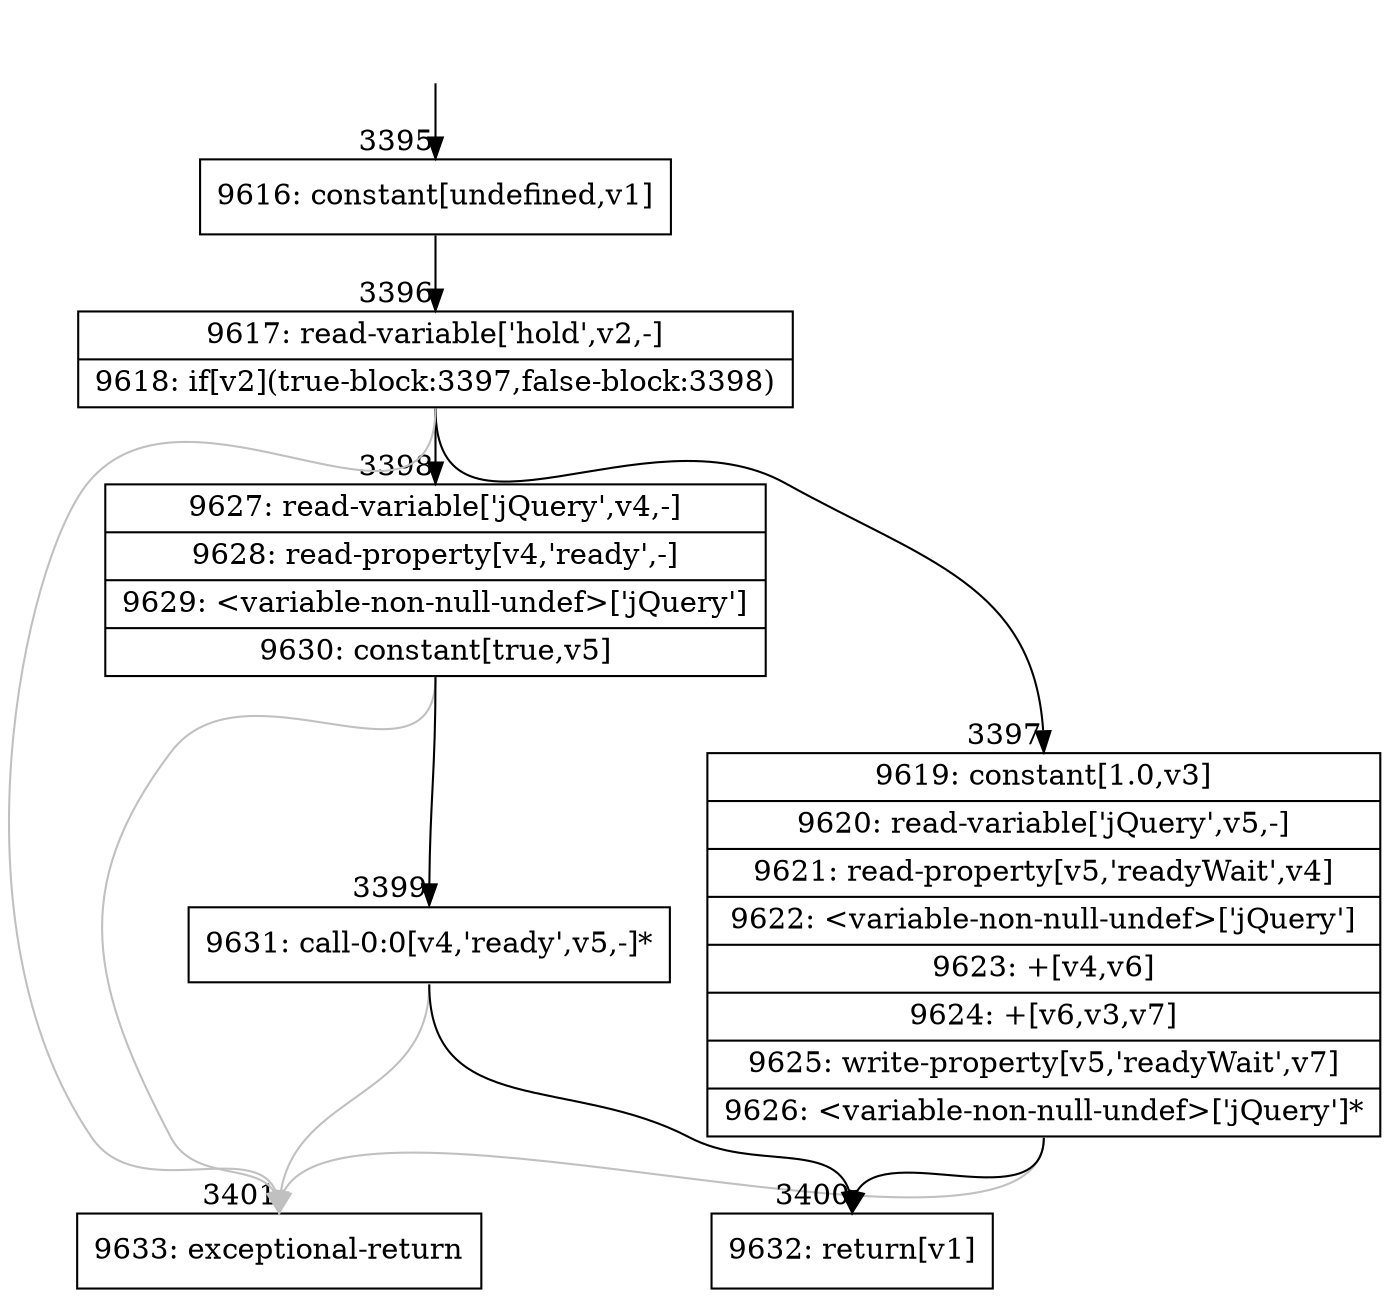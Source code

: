 digraph {
rankdir="TD"
BB_entry232[shape=none,label=""];
BB_entry232 -> BB3395 [tailport=s, headport=n, headlabel="    3395"]
BB3395 [shape=record label="{9616: constant[undefined,v1]}" ] 
BB3395 -> BB3396 [tailport=s, headport=n, headlabel="      3396"]
BB3396 [shape=record label="{9617: read-variable['hold',v2,-]|9618: if[v2](true-block:3397,false-block:3398)}" ] 
BB3396 -> BB3397 [tailport=s, headport=n, headlabel="      3397"]
BB3396 -> BB3398 [tailport=s, headport=n, headlabel="      3398"]
BB3396 -> BB3401 [tailport=s, headport=n, color=gray, headlabel="      3401"]
BB3397 [shape=record label="{9619: constant[1.0,v3]|9620: read-variable['jQuery',v5,-]|9621: read-property[v5,'readyWait',v4]|9622: \<variable-non-null-undef\>['jQuery']|9623: +[v4,v6]|9624: +[v6,v3,v7]|9625: write-property[v5,'readyWait',v7]|9626: \<variable-non-null-undef\>['jQuery']*}" ] 
BB3397 -> BB3400 [tailport=s, headport=n, headlabel="      3400"]
BB3397 -> BB3401 [tailport=s, headport=n, color=gray]
BB3398 [shape=record label="{9627: read-variable['jQuery',v4,-]|9628: read-property[v4,'ready',-]|9629: \<variable-non-null-undef\>['jQuery']|9630: constant[true,v5]}" ] 
BB3398 -> BB3399 [tailport=s, headport=n, headlabel="      3399"]
BB3398 -> BB3401 [tailport=s, headport=n, color=gray]
BB3399 [shape=record label="{9631: call-0:0[v4,'ready',v5,-]*}" ] 
BB3399 -> BB3400 [tailport=s, headport=n]
BB3399 -> BB3401 [tailport=s, headport=n, color=gray]
BB3400 [shape=record label="{9632: return[v1]}" ] 
BB3401 [shape=record label="{9633: exceptional-return}" ] 
}

